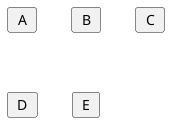 {
  "sha1": "qo0zidj6zvk0ocyz2bvrqtsc1m0bwem",
  "insertion": {
    "when": "2024-11-19T12:22:17.322Z",
    "url": "https://github.com/plantuml/plantuml/issues/1984",
    "user": "plantuml@gmail.com"
  }
}
@startuml
card A <<stereo1>> 
card B <<stereo2>> 
card C <<stereo1>> <<stereo2>> 
card D <<stereo1>> <<stereo2>> <<stereo3>> 
card E <<stereo1>> <<stereo3>> 

hide <<stereo1>> stereotype
hide <<stereo2>> stereotype
@enduml

